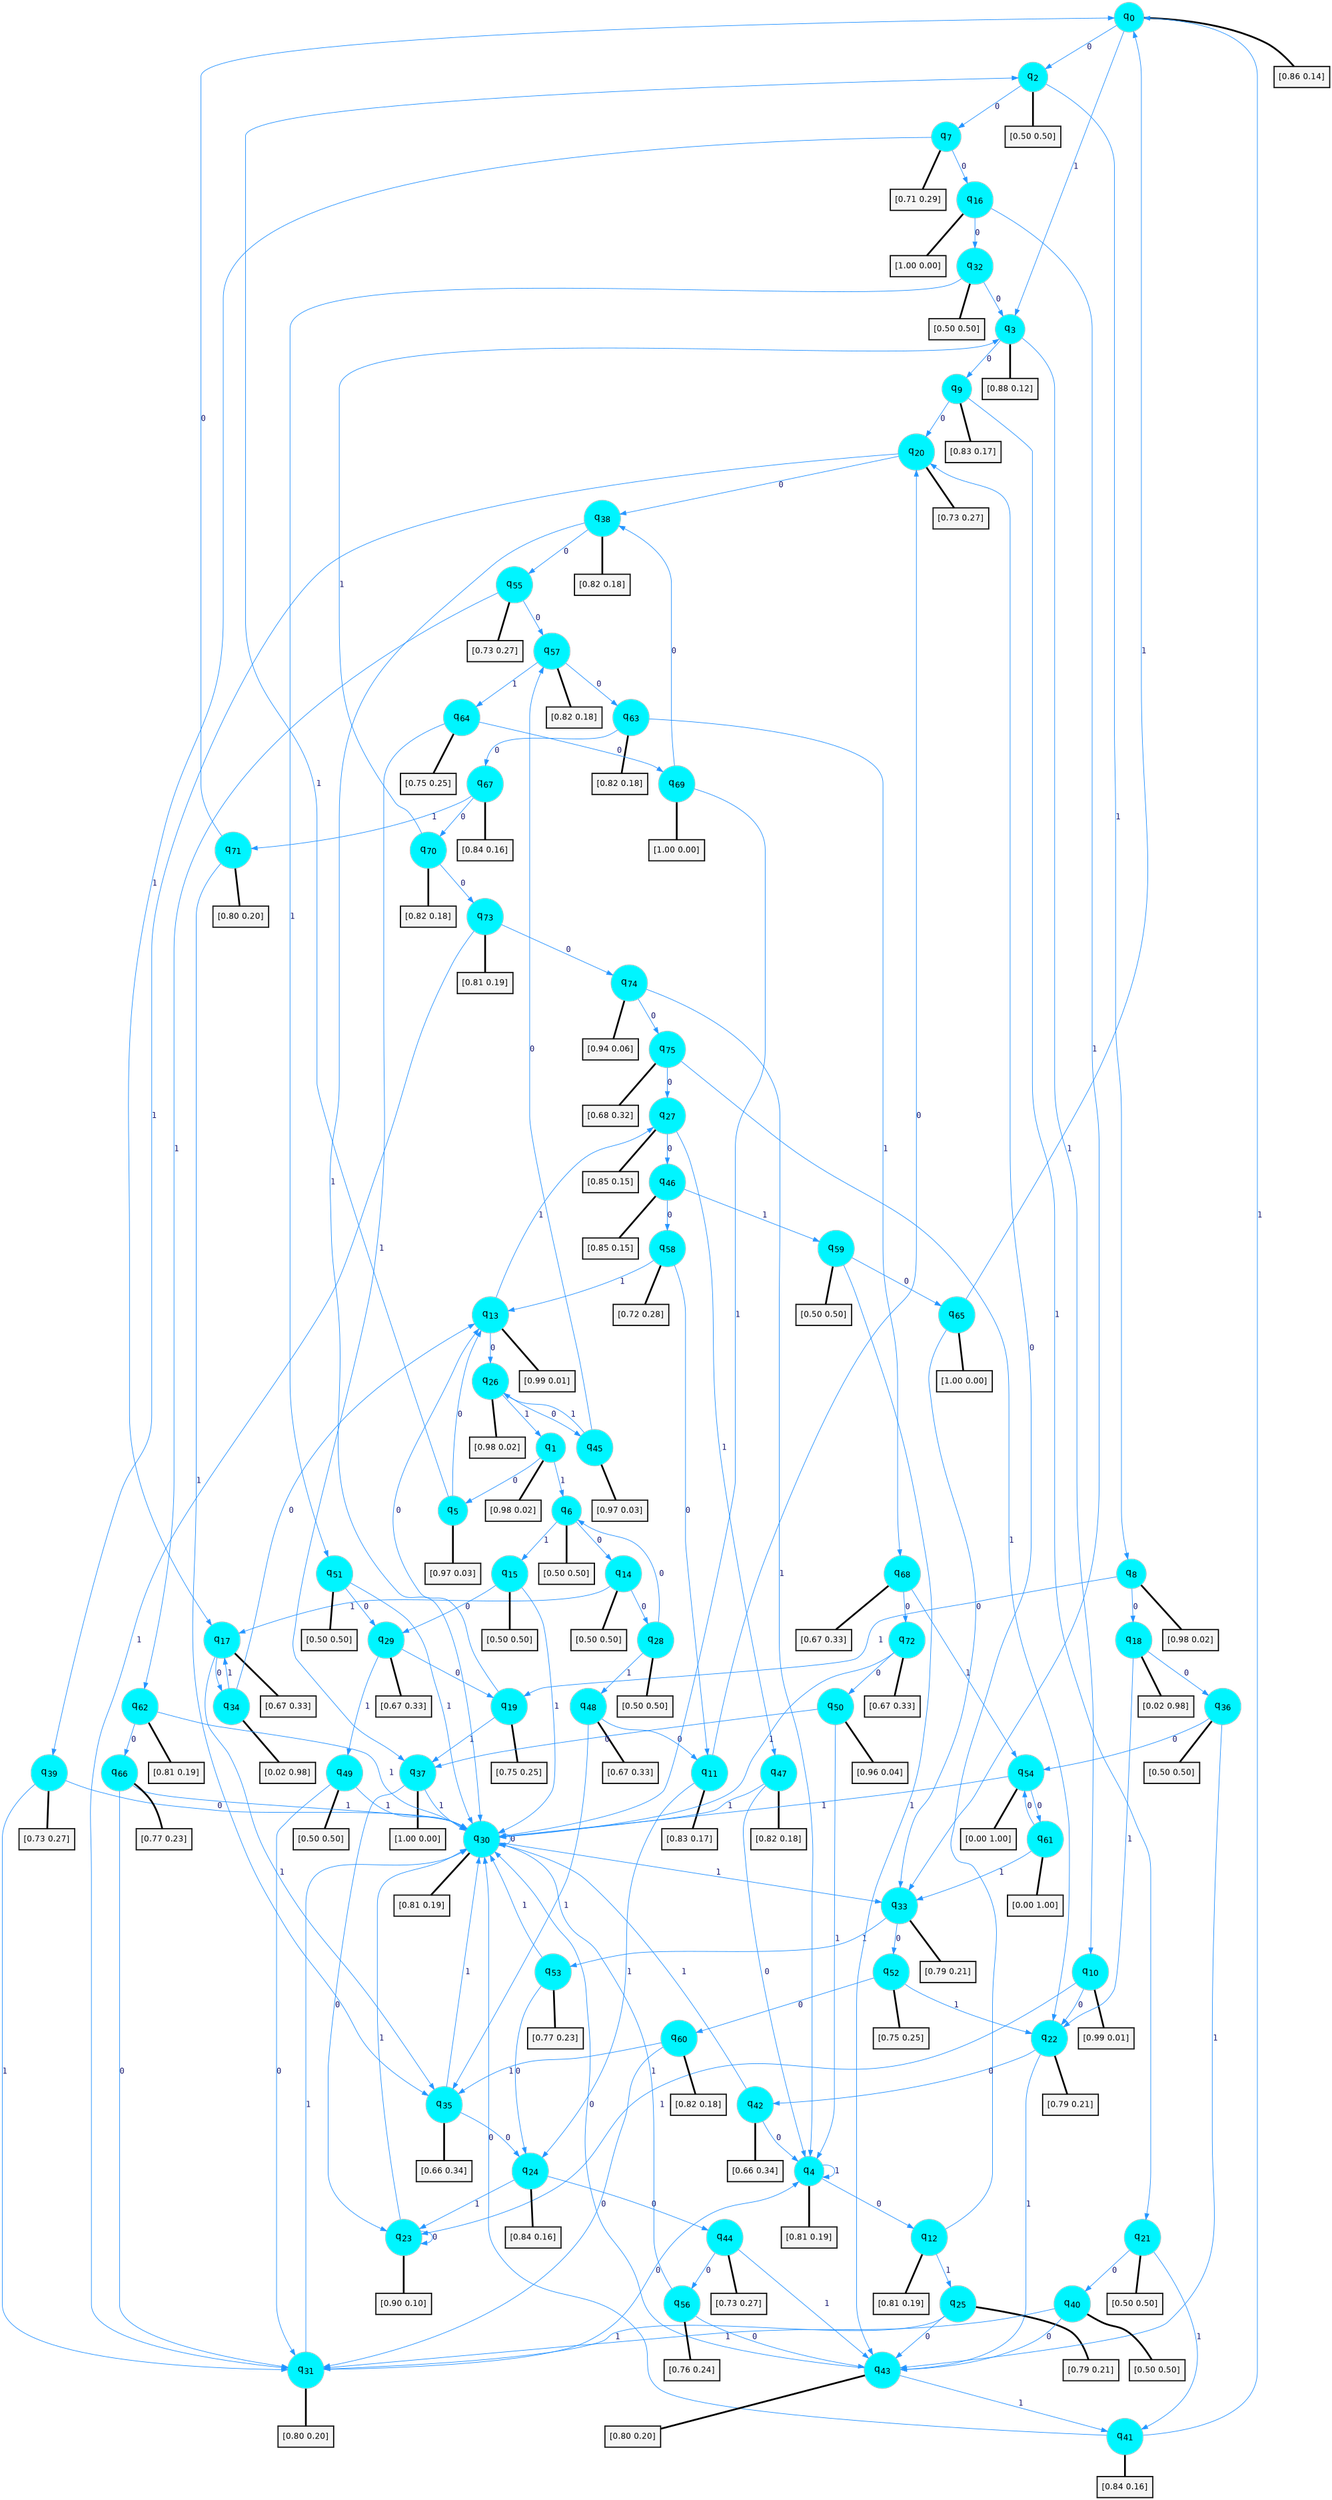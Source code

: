 digraph G {
graph [
bgcolor=transparent, dpi=300, rankdir=TD, size="40,25"];
node [
color=gray, fillcolor=turquoise1, fontcolor=black, fontname=Helvetica, fontsize=16, fontweight=bold, shape=circle, style=filled];
edge [
arrowsize=1, color=dodgerblue1, fontcolor=midnightblue, fontname=courier, fontweight=bold, penwidth=1, style=solid, weight=20];
0[label=<q<SUB>0</SUB>>];
1[label=<q<SUB>1</SUB>>];
2[label=<q<SUB>2</SUB>>];
3[label=<q<SUB>3</SUB>>];
4[label=<q<SUB>4</SUB>>];
5[label=<q<SUB>5</SUB>>];
6[label=<q<SUB>6</SUB>>];
7[label=<q<SUB>7</SUB>>];
8[label=<q<SUB>8</SUB>>];
9[label=<q<SUB>9</SUB>>];
10[label=<q<SUB>10</SUB>>];
11[label=<q<SUB>11</SUB>>];
12[label=<q<SUB>12</SUB>>];
13[label=<q<SUB>13</SUB>>];
14[label=<q<SUB>14</SUB>>];
15[label=<q<SUB>15</SUB>>];
16[label=<q<SUB>16</SUB>>];
17[label=<q<SUB>17</SUB>>];
18[label=<q<SUB>18</SUB>>];
19[label=<q<SUB>19</SUB>>];
20[label=<q<SUB>20</SUB>>];
21[label=<q<SUB>21</SUB>>];
22[label=<q<SUB>22</SUB>>];
23[label=<q<SUB>23</SUB>>];
24[label=<q<SUB>24</SUB>>];
25[label=<q<SUB>25</SUB>>];
26[label=<q<SUB>26</SUB>>];
27[label=<q<SUB>27</SUB>>];
28[label=<q<SUB>28</SUB>>];
29[label=<q<SUB>29</SUB>>];
30[label=<q<SUB>30</SUB>>];
31[label=<q<SUB>31</SUB>>];
32[label=<q<SUB>32</SUB>>];
33[label=<q<SUB>33</SUB>>];
34[label=<q<SUB>34</SUB>>];
35[label=<q<SUB>35</SUB>>];
36[label=<q<SUB>36</SUB>>];
37[label=<q<SUB>37</SUB>>];
38[label=<q<SUB>38</SUB>>];
39[label=<q<SUB>39</SUB>>];
40[label=<q<SUB>40</SUB>>];
41[label=<q<SUB>41</SUB>>];
42[label=<q<SUB>42</SUB>>];
43[label=<q<SUB>43</SUB>>];
44[label=<q<SUB>44</SUB>>];
45[label=<q<SUB>45</SUB>>];
46[label=<q<SUB>46</SUB>>];
47[label=<q<SUB>47</SUB>>];
48[label=<q<SUB>48</SUB>>];
49[label=<q<SUB>49</SUB>>];
50[label=<q<SUB>50</SUB>>];
51[label=<q<SUB>51</SUB>>];
52[label=<q<SUB>52</SUB>>];
53[label=<q<SUB>53</SUB>>];
54[label=<q<SUB>54</SUB>>];
55[label=<q<SUB>55</SUB>>];
56[label=<q<SUB>56</SUB>>];
57[label=<q<SUB>57</SUB>>];
58[label=<q<SUB>58</SUB>>];
59[label=<q<SUB>59</SUB>>];
60[label=<q<SUB>60</SUB>>];
61[label=<q<SUB>61</SUB>>];
62[label=<q<SUB>62</SUB>>];
63[label=<q<SUB>63</SUB>>];
64[label=<q<SUB>64</SUB>>];
65[label=<q<SUB>65</SUB>>];
66[label=<q<SUB>66</SUB>>];
67[label=<q<SUB>67</SUB>>];
68[label=<q<SUB>68</SUB>>];
69[label=<q<SUB>69</SUB>>];
70[label=<q<SUB>70</SUB>>];
71[label=<q<SUB>71</SUB>>];
72[label=<q<SUB>72</SUB>>];
73[label=<q<SUB>73</SUB>>];
74[label=<q<SUB>74</SUB>>];
75[label=<q<SUB>75</SUB>>];
76[label="[0.86 0.14]", shape=box,fontcolor=black, fontname=Helvetica, fontsize=14, penwidth=2, fillcolor=whitesmoke,color=black];
77[label="[0.98 0.02]", shape=box,fontcolor=black, fontname=Helvetica, fontsize=14, penwidth=2, fillcolor=whitesmoke,color=black];
78[label="[0.50 0.50]", shape=box,fontcolor=black, fontname=Helvetica, fontsize=14, penwidth=2, fillcolor=whitesmoke,color=black];
79[label="[0.88 0.12]", shape=box,fontcolor=black, fontname=Helvetica, fontsize=14, penwidth=2, fillcolor=whitesmoke,color=black];
80[label="[0.81 0.19]", shape=box,fontcolor=black, fontname=Helvetica, fontsize=14, penwidth=2, fillcolor=whitesmoke,color=black];
81[label="[0.97 0.03]", shape=box,fontcolor=black, fontname=Helvetica, fontsize=14, penwidth=2, fillcolor=whitesmoke,color=black];
82[label="[0.50 0.50]", shape=box,fontcolor=black, fontname=Helvetica, fontsize=14, penwidth=2, fillcolor=whitesmoke,color=black];
83[label="[0.71 0.29]", shape=box,fontcolor=black, fontname=Helvetica, fontsize=14, penwidth=2, fillcolor=whitesmoke,color=black];
84[label="[0.98 0.02]", shape=box,fontcolor=black, fontname=Helvetica, fontsize=14, penwidth=2, fillcolor=whitesmoke,color=black];
85[label="[0.83 0.17]", shape=box,fontcolor=black, fontname=Helvetica, fontsize=14, penwidth=2, fillcolor=whitesmoke,color=black];
86[label="[0.99 0.01]", shape=box,fontcolor=black, fontname=Helvetica, fontsize=14, penwidth=2, fillcolor=whitesmoke,color=black];
87[label="[0.83 0.17]", shape=box,fontcolor=black, fontname=Helvetica, fontsize=14, penwidth=2, fillcolor=whitesmoke,color=black];
88[label="[0.81 0.19]", shape=box,fontcolor=black, fontname=Helvetica, fontsize=14, penwidth=2, fillcolor=whitesmoke,color=black];
89[label="[0.99 0.01]", shape=box,fontcolor=black, fontname=Helvetica, fontsize=14, penwidth=2, fillcolor=whitesmoke,color=black];
90[label="[0.50 0.50]", shape=box,fontcolor=black, fontname=Helvetica, fontsize=14, penwidth=2, fillcolor=whitesmoke,color=black];
91[label="[0.50 0.50]", shape=box,fontcolor=black, fontname=Helvetica, fontsize=14, penwidth=2, fillcolor=whitesmoke,color=black];
92[label="[1.00 0.00]", shape=box,fontcolor=black, fontname=Helvetica, fontsize=14, penwidth=2, fillcolor=whitesmoke,color=black];
93[label="[0.67 0.33]", shape=box,fontcolor=black, fontname=Helvetica, fontsize=14, penwidth=2, fillcolor=whitesmoke,color=black];
94[label="[0.02 0.98]", shape=box,fontcolor=black, fontname=Helvetica, fontsize=14, penwidth=2, fillcolor=whitesmoke,color=black];
95[label="[0.75 0.25]", shape=box,fontcolor=black, fontname=Helvetica, fontsize=14, penwidth=2, fillcolor=whitesmoke,color=black];
96[label="[0.73 0.27]", shape=box,fontcolor=black, fontname=Helvetica, fontsize=14, penwidth=2, fillcolor=whitesmoke,color=black];
97[label="[0.50 0.50]", shape=box,fontcolor=black, fontname=Helvetica, fontsize=14, penwidth=2, fillcolor=whitesmoke,color=black];
98[label="[0.79 0.21]", shape=box,fontcolor=black, fontname=Helvetica, fontsize=14, penwidth=2, fillcolor=whitesmoke,color=black];
99[label="[0.90 0.10]", shape=box,fontcolor=black, fontname=Helvetica, fontsize=14, penwidth=2, fillcolor=whitesmoke,color=black];
100[label="[0.84 0.16]", shape=box,fontcolor=black, fontname=Helvetica, fontsize=14, penwidth=2, fillcolor=whitesmoke,color=black];
101[label="[0.79 0.21]", shape=box,fontcolor=black, fontname=Helvetica, fontsize=14, penwidth=2, fillcolor=whitesmoke,color=black];
102[label="[0.98 0.02]", shape=box,fontcolor=black, fontname=Helvetica, fontsize=14, penwidth=2, fillcolor=whitesmoke,color=black];
103[label="[0.85 0.15]", shape=box,fontcolor=black, fontname=Helvetica, fontsize=14, penwidth=2, fillcolor=whitesmoke,color=black];
104[label="[0.50 0.50]", shape=box,fontcolor=black, fontname=Helvetica, fontsize=14, penwidth=2, fillcolor=whitesmoke,color=black];
105[label="[0.67 0.33]", shape=box,fontcolor=black, fontname=Helvetica, fontsize=14, penwidth=2, fillcolor=whitesmoke,color=black];
106[label="[0.81 0.19]", shape=box,fontcolor=black, fontname=Helvetica, fontsize=14, penwidth=2, fillcolor=whitesmoke,color=black];
107[label="[0.80 0.20]", shape=box,fontcolor=black, fontname=Helvetica, fontsize=14, penwidth=2, fillcolor=whitesmoke,color=black];
108[label="[0.50 0.50]", shape=box,fontcolor=black, fontname=Helvetica, fontsize=14, penwidth=2, fillcolor=whitesmoke,color=black];
109[label="[0.79 0.21]", shape=box,fontcolor=black, fontname=Helvetica, fontsize=14, penwidth=2, fillcolor=whitesmoke,color=black];
110[label="[0.02 0.98]", shape=box,fontcolor=black, fontname=Helvetica, fontsize=14, penwidth=2, fillcolor=whitesmoke,color=black];
111[label="[0.66 0.34]", shape=box,fontcolor=black, fontname=Helvetica, fontsize=14, penwidth=2, fillcolor=whitesmoke,color=black];
112[label="[0.50 0.50]", shape=box,fontcolor=black, fontname=Helvetica, fontsize=14, penwidth=2, fillcolor=whitesmoke,color=black];
113[label="[1.00 0.00]", shape=box,fontcolor=black, fontname=Helvetica, fontsize=14, penwidth=2, fillcolor=whitesmoke,color=black];
114[label="[0.82 0.18]", shape=box,fontcolor=black, fontname=Helvetica, fontsize=14, penwidth=2, fillcolor=whitesmoke,color=black];
115[label="[0.73 0.27]", shape=box,fontcolor=black, fontname=Helvetica, fontsize=14, penwidth=2, fillcolor=whitesmoke,color=black];
116[label="[0.50 0.50]", shape=box,fontcolor=black, fontname=Helvetica, fontsize=14, penwidth=2, fillcolor=whitesmoke,color=black];
117[label="[0.84 0.16]", shape=box,fontcolor=black, fontname=Helvetica, fontsize=14, penwidth=2, fillcolor=whitesmoke,color=black];
118[label="[0.66 0.34]", shape=box,fontcolor=black, fontname=Helvetica, fontsize=14, penwidth=2, fillcolor=whitesmoke,color=black];
119[label="[0.80 0.20]", shape=box,fontcolor=black, fontname=Helvetica, fontsize=14, penwidth=2, fillcolor=whitesmoke,color=black];
120[label="[0.73 0.27]", shape=box,fontcolor=black, fontname=Helvetica, fontsize=14, penwidth=2, fillcolor=whitesmoke,color=black];
121[label="[0.97 0.03]", shape=box,fontcolor=black, fontname=Helvetica, fontsize=14, penwidth=2, fillcolor=whitesmoke,color=black];
122[label="[0.85 0.15]", shape=box,fontcolor=black, fontname=Helvetica, fontsize=14, penwidth=2, fillcolor=whitesmoke,color=black];
123[label="[0.82 0.18]", shape=box,fontcolor=black, fontname=Helvetica, fontsize=14, penwidth=2, fillcolor=whitesmoke,color=black];
124[label="[0.67 0.33]", shape=box,fontcolor=black, fontname=Helvetica, fontsize=14, penwidth=2, fillcolor=whitesmoke,color=black];
125[label="[0.50 0.50]", shape=box,fontcolor=black, fontname=Helvetica, fontsize=14, penwidth=2, fillcolor=whitesmoke,color=black];
126[label="[0.96 0.04]", shape=box,fontcolor=black, fontname=Helvetica, fontsize=14, penwidth=2, fillcolor=whitesmoke,color=black];
127[label="[0.50 0.50]", shape=box,fontcolor=black, fontname=Helvetica, fontsize=14, penwidth=2, fillcolor=whitesmoke,color=black];
128[label="[0.75 0.25]", shape=box,fontcolor=black, fontname=Helvetica, fontsize=14, penwidth=2, fillcolor=whitesmoke,color=black];
129[label="[0.77 0.23]", shape=box,fontcolor=black, fontname=Helvetica, fontsize=14, penwidth=2, fillcolor=whitesmoke,color=black];
130[label="[0.00 1.00]", shape=box,fontcolor=black, fontname=Helvetica, fontsize=14, penwidth=2, fillcolor=whitesmoke,color=black];
131[label="[0.73 0.27]", shape=box,fontcolor=black, fontname=Helvetica, fontsize=14, penwidth=2, fillcolor=whitesmoke,color=black];
132[label="[0.76 0.24]", shape=box,fontcolor=black, fontname=Helvetica, fontsize=14, penwidth=2, fillcolor=whitesmoke,color=black];
133[label="[0.82 0.18]", shape=box,fontcolor=black, fontname=Helvetica, fontsize=14, penwidth=2, fillcolor=whitesmoke,color=black];
134[label="[0.72 0.28]", shape=box,fontcolor=black, fontname=Helvetica, fontsize=14, penwidth=2, fillcolor=whitesmoke,color=black];
135[label="[0.50 0.50]", shape=box,fontcolor=black, fontname=Helvetica, fontsize=14, penwidth=2, fillcolor=whitesmoke,color=black];
136[label="[0.82 0.18]", shape=box,fontcolor=black, fontname=Helvetica, fontsize=14, penwidth=2, fillcolor=whitesmoke,color=black];
137[label="[0.00 1.00]", shape=box,fontcolor=black, fontname=Helvetica, fontsize=14, penwidth=2, fillcolor=whitesmoke,color=black];
138[label="[0.81 0.19]", shape=box,fontcolor=black, fontname=Helvetica, fontsize=14, penwidth=2, fillcolor=whitesmoke,color=black];
139[label="[0.82 0.18]", shape=box,fontcolor=black, fontname=Helvetica, fontsize=14, penwidth=2, fillcolor=whitesmoke,color=black];
140[label="[0.75 0.25]", shape=box,fontcolor=black, fontname=Helvetica, fontsize=14, penwidth=2, fillcolor=whitesmoke,color=black];
141[label="[1.00 0.00]", shape=box,fontcolor=black, fontname=Helvetica, fontsize=14, penwidth=2, fillcolor=whitesmoke,color=black];
142[label="[0.77 0.23]", shape=box,fontcolor=black, fontname=Helvetica, fontsize=14, penwidth=2, fillcolor=whitesmoke,color=black];
143[label="[0.84 0.16]", shape=box,fontcolor=black, fontname=Helvetica, fontsize=14, penwidth=2, fillcolor=whitesmoke,color=black];
144[label="[0.67 0.33]", shape=box,fontcolor=black, fontname=Helvetica, fontsize=14, penwidth=2, fillcolor=whitesmoke,color=black];
145[label="[1.00 0.00]", shape=box,fontcolor=black, fontname=Helvetica, fontsize=14, penwidth=2, fillcolor=whitesmoke,color=black];
146[label="[0.82 0.18]", shape=box,fontcolor=black, fontname=Helvetica, fontsize=14, penwidth=2, fillcolor=whitesmoke,color=black];
147[label="[0.80 0.20]", shape=box,fontcolor=black, fontname=Helvetica, fontsize=14, penwidth=2, fillcolor=whitesmoke,color=black];
148[label="[0.67 0.33]", shape=box,fontcolor=black, fontname=Helvetica, fontsize=14, penwidth=2, fillcolor=whitesmoke,color=black];
149[label="[0.81 0.19]", shape=box,fontcolor=black, fontname=Helvetica, fontsize=14, penwidth=2, fillcolor=whitesmoke,color=black];
150[label="[0.94 0.06]", shape=box,fontcolor=black, fontname=Helvetica, fontsize=14, penwidth=2, fillcolor=whitesmoke,color=black];
151[label="[0.68 0.32]", shape=box,fontcolor=black, fontname=Helvetica, fontsize=14, penwidth=2, fillcolor=whitesmoke,color=black];
0->2 [label=0];
0->3 [label=1];
0->76 [arrowhead=none, penwidth=3,color=black];
1->5 [label=0];
1->6 [label=1];
1->77 [arrowhead=none, penwidth=3,color=black];
2->7 [label=0];
2->8 [label=1];
2->78 [arrowhead=none, penwidth=3,color=black];
3->9 [label=0];
3->10 [label=1];
3->79 [arrowhead=none, penwidth=3,color=black];
4->12 [label=0];
4->4 [label=1];
4->80 [arrowhead=none, penwidth=3,color=black];
5->13 [label=0];
5->2 [label=1];
5->81 [arrowhead=none, penwidth=3,color=black];
6->14 [label=0];
6->15 [label=1];
6->82 [arrowhead=none, penwidth=3,color=black];
7->16 [label=0];
7->17 [label=1];
7->83 [arrowhead=none, penwidth=3,color=black];
8->18 [label=0];
8->19 [label=1];
8->84 [arrowhead=none, penwidth=3,color=black];
9->20 [label=0];
9->21 [label=1];
9->85 [arrowhead=none, penwidth=3,color=black];
10->22 [label=0];
10->23 [label=1];
10->86 [arrowhead=none, penwidth=3,color=black];
11->20 [label=0];
11->24 [label=1];
11->87 [arrowhead=none, penwidth=3,color=black];
12->20 [label=0];
12->25 [label=1];
12->88 [arrowhead=none, penwidth=3,color=black];
13->26 [label=0];
13->27 [label=1];
13->89 [arrowhead=none, penwidth=3,color=black];
14->28 [label=0];
14->17 [label=1];
14->90 [arrowhead=none, penwidth=3,color=black];
15->29 [label=0];
15->30 [label=1];
15->91 [arrowhead=none, penwidth=3,color=black];
16->32 [label=0];
16->33 [label=1];
16->92 [arrowhead=none, penwidth=3,color=black];
17->34 [label=0];
17->35 [label=1];
17->93 [arrowhead=none, penwidth=3,color=black];
18->36 [label=0];
18->22 [label=1];
18->94 [arrowhead=none, penwidth=3,color=black];
19->13 [label=0];
19->37 [label=1];
19->95 [arrowhead=none, penwidth=3,color=black];
20->38 [label=0];
20->39 [label=1];
20->96 [arrowhead=none, penwidth=3,color=black];
21->40 [label=0];
21->41 [label=1];
21->97 [arrowhead=none, penwidth=3,color=black];
22->42 [label=0];
22->43 [label=1];
22->98 [arrowhead=none, penwidth=3,color=black];
23->23 [label=0];
23->30 [label=1];
23->99 [arrowhead=none, penwidth=3,color=black];
24->44 [label=0];
24->23 [label=1];
24->100 [arrowhead=none, penwidth=3,color=black];
25->43 [label=0];
25->31 [label=1];
25->101 [arrowhead=none, penwidth=3,color=black];
26->45 [label=0];
26->1 [label=1];
26->102 [arrowhead=none, penwidth=3,color=black];
27->46 [label=0];
27->47 [label=1];
27->103 [arrowhead=none, penwidth=3,color=black];
28->6 [label=0];
28->48 [label=1];
28->104 [arrowhead=none, penwidth=3,color=black];
29->19 [label=0];
29->49 [label=1];
29->105 [arrowhead=none, penwidth=3,color=black];
30->30 [label=0];
30->33 [label=1];
30->106 [arrowhead=none, penwidth=3,color=black];
31->4 [label=0];
31->30 [label=1];
31->107 [arrowhead=none, penwidth=3,color=black];
32->3 [label=0];
32->51 [label=1];
32->108 [arrowhead=none, penwidth=3,color=black];
33->52 [label=0];
33->53 [label=1];
33->109 [arrowhead=none, penwidth=3,color=black];
34->13 [label=0];
34->17 [label=1];
34->110 [arrowhead=none, penwidth=3,color=black];
35->24 [label=0];
35->30 [label=1];
35->111 [arrowhead=none, penwidth=3,color=black];
36->54 [label=0];
36->43 [label=1];
36->112 [arrowhead=none, penwidth=3,color=black];
37->23 [label=0];
37->30 [label=1];
37->113 [arrowhead=none, penwidth=3,color=black];
38->55 [label=0];
38->30 [label=1];
38->114 [arrowhead=none, penwidth=3,color=black];
39->30 [label=0];
39->31 [label=1];
39->115 [arrowhead=none, penwidth=3,color=black];
40->43 [label=0];
40->31 [label=1];
40->116 [arrowhead=none, penwidth=3,color=black];
41->30 [label=0];
41->0 [label=1];
41->117 [arrowhead=none, penwidth=3,color=black];
42->4 [label=0];
42->30 [label=1];
42->118 [arrowhead=none, penwidth=3,color=black];
43->30 [label=0];
43->41 [label=1];
43->119 [arrowhead=none, penwidth=3,color=black];
44->56 [label=0];
44->43 [label=1];
44->120 [arrowhead=none, penwidth=3,color=black];
45->57 [label=0];
45->26 [label=1];
45->121 [arrowhead=none, penwidth=3,color=black];
46->58 [label=0];
46->59 [label=1];
46->122 [arrowhead=none, penwidth=3,color=black];
47->4 [label=0];
47->30 [label=1];
47->123 [arrowhead=none, penwidth=3,color=black];
48->11 [label=0];
48->35 [label=1];
48->124 [arrowhead=none, penwidth=3,color=black];
49->31 [label=0];
49->30 [label=1];
49->125 [arrowhead=none, penwidth=3,color=black];
50->37 [label=0];
50->4 [label=1];
50->126 [arrowhead=none, penwidth=3,color=black];
51->29 [label=0];
51->30 [label=1];
51->127 [arrowhead=none, penwidth=3,color=black];
52->60 [label=0];
52->22 [label=1];
52->128 [arrowhead=none, penwidth=3,color=black];
53->24 [label=0];
53->30 [label=1];
53->129 [arrowhead=none, penwidth=3,color=black];
54->61 [label=0];
54->30 [label=1];
54->130 [arrowhead=none, penwidth=3,color=black];
55->57 [label=0];
55->62 [label=1];
55->131 [arrowhead=none, penwidth=3,color=black];
56->43 [label=0];
56->30 [label=1];
56->132 [arrowhead=none, penwidth=3,color=black];
57->63 [label=0];
57->64 [label=1];
57->133 [arrowhead=none, penwidth=3,color=black];
58->11 [label=0];
58->13 [label=1];
58->134 [arrowhead=none, penwidth=3,color=black];
59->65 [label=0];
59->43 [label=1];
59->135 [arrowhead=none, penwidth=3,color=black];
60->31 [label=0];
60->35 [label=1];
60->136 [arrowhead=none, penwidth=3,color=black];
61->54 [label=0];
61->33 [label=1];
61->137 [arrowhead=none, penwidth=3,color=black];
62->66 [label=0];
62->30 [label=1];
62->138 [arrowhead=none, penwidth=3,color=black];
63->67 [label=0];
63->68 [label=1];
63->139 [arrowhead=none, penwidth=3,color=black];
64->69 [label=0];
64->37 [label=1];
64->140 [arrowhead=none, penwidth=3,color=black];
65->33 [label=0];
65->0 [label=1];
65->141 [arrowhead=none, penwidth=3,color=black];
66->31 [label=0];
66->30 [label=1];
66->142 [arrowhead=none, penwidth=3,color=black];
67->70 [label=0];
67->71 [label=1];
67->143 [arrowhead=none, penwidth=3,color=black];
68->72 [label=0];
68->54 [label=1];
68->144 [arrowhead=none, penwidth=3,color=black];
69->38 [label=0];
69->30 [label=1];
69->145 [arrowhead=none, penwidth=3,color=black];
70->73 [label=0];
70->3 [label=1];
70->146 [arrowhead=none, penwidth=3,color=black];
71->0 [label=0];
71->35 [label=1];
71->147 [arrowhead=none, penwidth=3,color=black];
72->50 [label=0];
72->30 [label=1];
72->148 [arrowhead=none, penwidth=3,color=black];
73->74 [label=0];
73->31 [label=1];
73->149 [arrowhead=none, penwidth=3,color=black];
74->75 [label=0];
74->4 [label=1];
74->150 [arrowhead=none, penwidth=3,color=black];
75->27 [label=0];
75->22 [label=1];
75->151 [arrowhead=none, penwidth=3,color=black];
}
